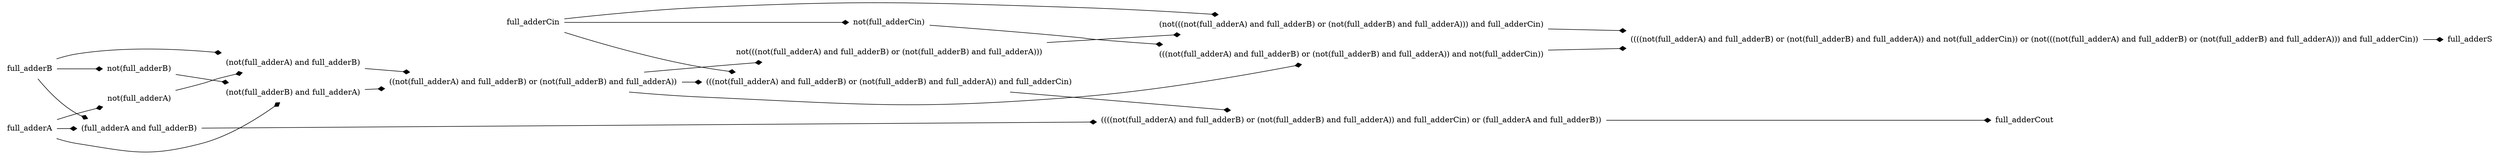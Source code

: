 digraph g {
    // header
    rankdir=LR;
    margin=0.01;
    node [shape="plaintext"];
    edge [arrowhead="diamond"];
    // circuit 
    and2910 [label="(((not(full_adderA) and full_adderB) or (not(full_adderB) and full_adderA)) and not(full_adderCin))", image="../../gates/and_noleads.png"];
    and2920 [label="(not(full_adderA) and full_adderB)", image="../../gates/and_noleads.png"];
    and2930 [label="(not(full_adderB) and full_adderA)", image="../../gates/and_noleads.png"];
    and2953 [label="(not(((not(full_adderA) and full_adderB) or (not(full_adderB) and full_adderA))) and full_adderCin)", image="../../gates/and_noleads.png"];
    and3169 [label="(((not(full_adderA) and full_adderB) or (not(full_adderB) and full_adderA)) and full_adderCin)", image="../../gates/and_noleads.png"];
    and3178 [label="(full_adderA and full_adderB)", image="../../gates/and_noleads.png"];
    not2875 [label="not(full_adderB)", image="../../gates/not_noleads.png"];
    not2898 [label="not(full_adderCin)", image="../../gates/not_noleads.png"];
    not2945 [label="not(((not(full_adderA) and full_adderB) or (not(full_adderB) and full_adderA)))", image="../../gates/not_noleads.png"];
    not3125 [label="not(full_adderA)", image="../../gates/not_noleads.png"];
    or2896 [label="((not(full_adderA) and full_adderB) or (not(full_adderB) and full_adderA))", image="../../gates/or_noleads.png"];
    or2968 [label="((((not(full_adderA) and full_adderB) or (not(full_adderB) and full_adderA)) and not(full_adderCin)) or (not(((not(full_adderA) and full_adderB) or (not(full_adderB) and full_adderA))) and full_adderCin))", image="../../gates/or_noleads.png"];
    or3193 [label="((((not(full_adderA) and full_adderB) or (not(full_adderB) and full_adderA)) and full_adderCin) or (full_adderA and full_adderB))", image="../../gates/or_noleads.png"];
    var2519[label="full_adderS"];
    var2529[label="full_adderCin"];
    var2532[label="full_adderA"];
    var2545[label="full_adderCout"];
    var2558[label="full_adderB"];

    var2532 -> not3125 ;
    not3125 -> and2920 ;
    var2558 -> and2920 ;
    var2558 -> not2875 ;
    not2875 -> and2930 ;
    var2532 -> and2930 ;
    and2920 -> or2896 ;
    and2930 -> or2896 ;
    or2896 -> and3169 ;
    var2529 -> and3169 ;
    var2532 -> and3178 ;
    var2558 -> and3178 ;
    and3169 -> or3193 ;
    and3178 -> or3193 ;
    var2529 -> not2898 ;
    or2896 -> and2910 ;
    not2898 -> and2910 ;
    or2896 -> not2945 ;
    not2945 -> and2953 ;
    var2529 -> and2953 ;
    and2910 -> or2968 ;
    and2953 -> or2968 ;
    or3193 -> var2545 ;
    or2968 -> var2519 ;

}
